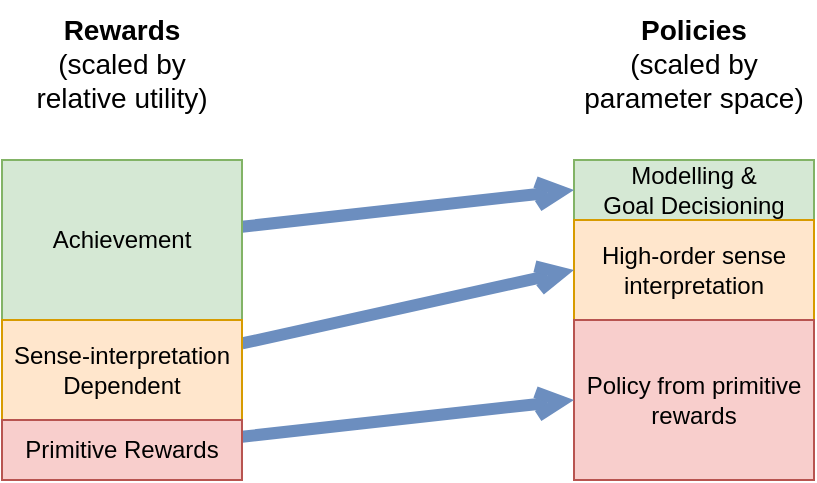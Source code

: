 <mxfile version="14.5.1" type="device" pages="3"><diagram id="6V3PgnDh0GGu6-6Fzi39" name="reward-categories"><mxGraphModel dx="1086" dy="806" grid="1" gridSize="10" guides="1" tooltips="1" connect="1" arrows="1" fold="1" page="1" pageScale="1" pageWidth="827" pageHeight="1169" math="0" shadow="0"><root><mxCell id="0"/><mxCell id="1" parent="0"/><mxCell id="RrYMTyWBWwA6dkkztm_u-1" value="" style="rounded=0;whiteSpace=wrap;html=1;fontSize=12;" vertex="1" parent="1"><mxGeometry x="640" y="280" width="120" height="160" as="geometry"/></mxCell><mxCell id="RrYMTyWBWwA6dkkztm_u-2" value="" style="rounded=0;whiteSpace=wrap;html=1;fontSize=12;" vertex="1" parent="1"><mxGeometry x="354" y="280" width="120" height="160" as="geometry"/></mxCell><mxCell id="RrYMTyWBWwA6dkkztm_u-3" value="Modelling &amp;amp;&lt;br&gt;Goal Decisioning" style="rounded=0;whiteSpace=wrap;html=1;fontSize=12;fillColor=#d5e8d4;strokeColor=#82b366;" vertex="1" parent="1"><mxGeometry x="640" y="280" width="120" height="30" as="geometry"/></mxCell><mxCell id="RrYMTyWBWwA6dkkztm_u-4" value="High-order sense interpretation" style="rounded=0;whiteSpace=wrap;html=1;fontSize=12;fillColor=#ffe6cc;strokeColor=#d79b00;" vertex="1" parent="1"><mxGeometry x="640" y="310" width="120" height="50" as="geometry"/></mxCell><mxCell id="RrYMTyWBWwA6dkkztm_u-5" value="Policy from primitive rewards" style="rounded=0;whiteSpace=wrap;html=1;fontSize=12;fillColor=#f8cecc;strokeColor=#b85450;" vertex="1" parent="1"><mxGeometry x="640" y="360" width="120" height="80" as="geometry"/></mxCell><mxCell id="RrYMTyWBWwA6dkkztm_u-6" style="edgeStyle=none;rounded=0;orthogonalLoop=1;jettySize=auto;html=1;entryX=0;entryY=0.5;entryDx=0;entryDy=0;fontSize=14;fillColor=#dae8fc;strokeColor=#6c8ebf;strokeWidth=6;endArrow=open;endFill=0;" edge="1" parent="1" source="RrYMTyWBWwA6dkkztm_u-7" target="RrYMTyWBWwA6dkkztm_u-3"><mxGeometry relative="1" as="geometry"/></mxCell><mxCell id="RrYMTyWBWwA6dkkztm_u-7" value="Achievement" style="rounded=0;whiteSpace=wrap;html=1;fontSize=12;fillColor=#d5e8d4;strokeColor=#82b366;" vertex="1" parent="1"><mxGeometry x="354" y="280" width="120" height="80" as="geometry"/></mxCell><mxCell id="RrYMTyWBWwA6dkkztm_u-8" style="edgeStyle=none;rounded=0;orthogonalLoop=1;jettySize=auto;html=1;entryX=0;entryY=0.5;entryDx=0;entryDy=0;fontSize=14;fillColor=#dae8fc;strokeColor=#6c8ebf;strokeWidth=6;endArrow=open;endFill=0;" edge="1" parent="1" source="RrYMTyWBWwA6dkkztm_u-9" target="RrYMTyWBWwA6dkkztm_u-4"><mxGeometry relative="1" as="geometry"/></mxCell><mxCell id="RrYMTyWBWwA6dkkztm_u-9" value="Sense-interpretation Dependent" style="rounded=0;whiteSpace=wrap;html=1;fontSize=12;fillColor=#ffe6cc;strokeColor=#d79b00;" vertex="1" parent="1"><mxGeometry x="354" y="360" width="120" height="50" as="geometry"/></mxCell><mxCell id="RrYMTyWBWwA6dkkztm_u-10" style="edgeStyle=none;rounded=0;orthogonalLoop=1;jettySize=auto;html=1;entryX=0;entryY=0.5;entryDx=0;entryDy=0;fontSize=14;fillColor=#dae8fc;strokeColor=#6c8ebf;strokeWidth=6;endArrow=open;endFill=0;" edge="1" parent="1" source="RrYMTyWBWwA6dkkztm_u-11" target="RrYMTyWBWwA6dkkztm_u-5"><mxGeometry relative="1" as="geometry"/></mxCell><mxCell id="RrYMTyWBWwA6dkkztm_u-11" value="Primitive Rewards" style="rounded=0;whiteSpace=wrap;html=1;fontSize=12;fillColor=#f8cecc;strokeColor=#b85450;" vertex="1" parent="1"><mxGeometry x="354" y="410" width="120" height="30" as="geometry"/></mxCell><mxCell id="RrYMTyWBWwA6dkkztm_u-12" value="&lt;b style=&quot;font-size: 14px&quot;&gt;Policies&lt;/b&gt;&lt;br style=&quot;font-size: 14px&quot;&gt;(scaled by parameter space)" style="text;html=1;strokeColor=none;fillColor=none;align=center;verticalAlign=top;whiteSpace=wrap;rounded=0;fontSize=14;" vertex="1" parent="1"><mxGeometry x="640" y="200" width="120" height="70" as="geometry"/></mxCell><mxCell id="RrYMTyWBWwA6dkkztm_u-13" value="&lt;b&gt;Rewards&lt;/b&gt;&lt;br&gt;(scaled by&lt;br&gt;relative utility)" style="text;html=1;strokeColor=none;fillColor=none;align=center;verticalAlign=top;whiteSpace=wrap;rounded=0;fontSize=14;" vertex="1" parent="1"><mxGeometry x="354" y="200" width="120" height="70" as="geometry"/></mxCell></root></mxGraphModel></diagram><diagram id="MD3Px3SNet8G4ae3eTeB" name="intrinsic-vs-extrinsic-rewards"><mxGraphModel dx="1576" dy="556" grid="1" gridSize="10" guides="1" tooltips="1" connect="1" arrows="1" fold="1" page="1" pageScale="1" pageWidth="827" pageHeight="1169" math="0" shadow="0"><root><mxCell id="Vr6y1tprE9Cp6USamXia-0"/><mxCell id="Vr6y1tprE9Cp6USamXia-1" parent="Vr6y1tprE9Cp6USamXia-0"/><mxCell id="H58VpC721KUxG6GwtUfI-0" value="" style="rounded=1;whiteSpace=wrap;html=1;fillColor=none;dashed=1;strokeWidth=2;fontSize=17;" vertex="1" parent="Vr6y1tprE9Cp6USamXia-1"><mxGeometry x="-60" y="150" width="490" height="210" as="geometry"/></mxCell><mxCell id="H58VpC721KUxG6GwtUfI-27" value="Intrinsic reward" style="rounded=0;whiteSpace=wrap;html=1;strokeColor=#d6b656;fillColor=none;dashed=1;strokeWidth=3;fontStyle=1;verticalAlign=top;align=left;spacing=2;spacingLeft=3;fontColor=#AD9346;dashPattern=1 1;perimeterSpacing=0;" vertex="1" parent="Vr6y1tprE9Cp6USamXia-1"><mxGeometry x="40" y="100" width="220" height="280" as="geometry"/></mxCell><mxCell id="H58VpC721KUxG6GwtUfI-5" style="rounded=1;jumpStyle=arc;orthogonalLoop=1;jettySize=auto;html=1;endArrow=classic;endFill=1;strokeWidth=1;fontSize=12;edgeStyle=orthogonalEdgeStyle;exitX=0.25;exitY=1;exitDx=0;exitDy=0;" edge="1" parent="Vr6y1tprE9Cp6USamXia-1" source="H58VpC721KUxG6GwtUfI-6"><mxGeometry relative="1" as="geometry"><mxPoint x="15.25" y="259.75" as="sourcePoint"/><mxPoint x="-27" y="390" as="targetPoint"/></mxGeometry></mxCell><mxCell id="H58VpC721KUxG6GwtUfI-6" value="policy" style="rounded=1;whiteSpace=wrap;html=1;fillColor=#d5e8d4;strokeColor=#82b366;" vertex="1" parent="Vr6y1tprE9Cp6USamXia-1"><mxGeometry x="-40" y="170" width="50" height="50" as="geometry"/></mxCell><mxCell id="H58VpC721KUxG6GwtUfI-9" style="rounded=1;jumpStyle=arc;orthogonalLoop=1;jettySize=auto;html=1;endArrow=classic;endFill=1;strokeWidth=1;fontSize=12;edgeStyle=orthogonalEdgeStyle;entryX=0.75;entryY=1;entryDx=0;entryDy=0;" edge="1" parent="Vr6y1tprE9Cp6USamXia-1" target="H58VpC721KUxG6GwtUfI-6"><mxGeometry relative="1" as="geometry"><mxPoint x="-2" y="390" as="sourcePoint"/><mxPoint x="15.25" y="259.75" as="targetPoint"/></mxGeometry></mxCell><mxCell id="H58VpC721KUxG6GwtUfI-11" value="train" style="edgeStyle=orthogonalEdgeStyle;rounded=0;orthogonalLoop=1;jettySize=auto;html=1;fillColor=#f8cecc;strokeColor=#b85450;strokeWidth=2;dashed=1;" edge="1" parent="Vr6y1tprE9Cp6USamXia-1" source="H58VpC721KUxG6GwtUfI-10" target="H58VpC721KUxG6GwtUfI-6"><mxGeometry relative="1" as="geometry"><mxPoint x="90" y="190" as="sourcePoint"/></mxGeometry></mxCell><mxCell id="H58VpC721KUxG6GwtUfI-10" value="intrinsic&lt;br&gt;reward" style="rounded=1;whiteSpace=wrap;html=1;fillColor=#f8cecc;strokeColor=#b85450;" vertex="1" parent="Vr6y1tprE9Cp6USamXia-1"><mxGeometry x="170" y="170" width="70" height="50" as="geometry"/></mxCell><mxCell id="H58VpC721KUxG6GwtUfI-12" value="Intrinsic interpretation of extrinsic reward" style="rounded=0;whiteSpace=wrap;html=1;strokeColor=#d6b656;fillColor=none;dashed=1;strokeWidth=3;fontStyle=1;verticalAlign=top;align=left;spacing=2;spacingLeft=3;fontColor=#AD9346;dashPattern=1 1;perimeterSpacing=0;" vertex="1" parent="Vr6y1tprE9Cp6USamXia-1"><mxGeometry x="270" y="100" width="140" height="280" as="geometry"/></mxCell><mxCell id="H58VpC721KUxG6GwtUfI-16" style="rounded=0;orthogonalLoop=1;jettySize=auto;html=1;exitX=0;exitY=0.5;exitDx=0;exitDy=0;" edge="1" parent="Vr6y1tprE9Cp6USamXia-1" source="H58VpC721KUxG6GwtUfI-13" target="H58VpC721KUxG6GwtUfI-10"><mxGeometry relative="1" as="geometry"/></mxCell><mxCell id="H58VpC721KUxG6GwtUfI-13" value="primitive" style="rounded=1;whiteSpace=wrap;html=1;fillColor=#f8cecc;strokeColor=#b85450;" vertex="1" parent="Vr6y1tprE9Cp6USamXia-1"><mxGeometry x="290" y="170" width="90" height="40" as="geometry"/></mxCell><mxCell id="H58VpC721KUxG6GwtUfI-17" style="edgeStyle=none;rounded=0;orthogonalLoop=1;jettySize=auto;html=1;" edge="1" parent="Vr6y1tprE9Cp6USamXia-1" source="H58VpC721KUxG6GwtUfI-14" target="H58VpC721KUxG6GwtUfI-10"><mxGeometry relative="1" as="geometry"/></mxCell><mxCell id="H58VpC721KUxG6GwtUfI-14" value="pre-trained&lt;br&gt;domain&lt;br&gt;specific" style="rounded=1;whiteSpace=wrap;html=1;fillColor=#f8cecc;strokeColor=#b85450;" vertex="1" parent="Vr6y1tprE9Cp6USamXia-1"><mxGeometry x="290" y="220" width="90" height="50" as="geometry"/></mxCell><mxCell id="H58VpC721KUxG6GwtUfI-18" style="edgeStyle=none;rounded=0;orthogonalLoop=1;jettySize=auto;html=1;exitX=0;exitY=0.5;exitDx=0;exitDy=0;" edge="1" parent="Vr6y1tprE9Cp6USamXia-1" source="H58VpC721KUxG6GwtUfI-15" target="H58VpC721KUxG6GwtUfI-10"><mxGeometry relative="1" as="geometry"/></mxCell><mxCell id="H58VpC721KUxG6GwtUfI-15" value="learned&lt;br&gt;domain&lt;br&gt;specific&lt;br&gt;(aka &quot;teacher rewards&quot;)" style="rounded=1;whiteSpace=wrap;html=1;fillColor=#f8cecc;strokeColor=#b85450;" vertex="1" parent="Vr6y1tprE9Cp6USamXia-1"><mxGeometry x="290" y="280" width="90" height="70" as="geometry"/></mxCell><mxCell id="H58VpC721KUxG6GwtUfI-20" style="edgeStyle=none;rounded=0;orthogonalLoop=1;jettySize=auto;html=1;entryX=1;entryY=0.5;entryDx=0;entryDy=0;" edge="1" parent="Vr6y1tprE9Cp6USamXia-1" source="H58VpC721KUxG6GwtUfI-19" target="H58VpC721KUxG6GwtUfI-13"><mxGeometry relative="1" as="geometry"/></mxCell><mxCell id="H58VpC721KUxG6GwtUfI-21" style="edgeStyle=none;rounded=0;orthogonalLoop=1;jettySize=auto;html=1;" edge="1" parent="Vr6y1tprE9Cp6USamXia-1" source="H58VpC721KUxG6GwtUfI-19" target="H58VpC721KUxG6GwtUfI-14"><mxGeometry relative="1" as="geometry"/></mxCell><mxCell id="H58VpC721KUxG6GwtUfI-22" style="edgeStyle=none;rounded=0;orthogonalLoop=1;jettySize=auto;html=1;entryX=1;entryY=0.5;entryDx=0;entryDy=0;" edge="1" parent="Vr6y1tprE9Cp6USamXia-1" source="H58VpC721KUxG6GwtUfI-19" target="H58VpC721KUxG6GwtUfI-15"><mxGeometry relative="1" as="geometry"/></mxCell><mxCell id="H58VpC721KUxG6GwtUfI-19" value="extrinsic&lt;br&gt;reward" style="rounded=1;whiteSpace=wrap;html=1;fillColor=#f8cecc;strokeColor=#b85450;" vertex="1" parent="Vr6y1tprE9Cp6USamXia-1"><mxGeometry x="470" y="230" width="70" height="40" as="geometry"/></mxCell><mxCell id="H58VpC721KUxG6GwtUfI-24" style="edgeStyle=none;rounded=0;orthogonalLoop=1;jettySize=auto;html=1;strokeWidth=1;" edge="1" parent="Vr6y1tprE9Cp6USamXia-1" source="H58VpC721KUxG6GwtUfI-23" target="H58VpC721KUxG6GwtUfI-10"><mxGeometry relative="1" as="geometry"/></mxCell><mxCell id="H58VpC721KUxG6GwtUfI-23" value="self determined" style="rounded=1;whiteSpace=wrap;html=1;fillColor=#f8cecc;strokeColor=#b85450;" vertex="1" parent="Vr6y1tprE9Cp6USamXia-1"><mxGeometry x="160" y="310" width="90" height="40" as="geometry"/></mxCell><mxCell id="H58VpC721KUxG6GwtUfI-26" style="edgeStyle=none;rounded=0;orthogonalLoop=1;jettySize=auto;html=1;strokeWidth=1;" edge="1" parent="Vr6y1tprE9Cp6USamXia-1" source="H58VpC721KUxG6GwtUfI-25" target="H58VpC721KUxG6GwtUfI-10"><mxGeometry relative="1" as="geometry"><mxPoint x="92.0" y="245" as="sourcePoint"/><mxPoint x="110" y="215" as="targetPoint"/></mxGeometry></mxCell><mxCell id="H58VpC721KUxG6GwtUfI-25" value="primitive" style="rounded=1;whiteSpace=wrap;html=1;fillColor=#f8cecc;strokeColor=#b85450;" vertex="1" parent="Vr6y1tprE9Cp6USamXia-1"><mxGeometry x="50" y="210" width="80" height="40" as="geometry"/></mxCell><mxCell id="H58VpC721KUxG6GwtUfI-28" value="eg: physical punishment" style="rounded=0;whiteSpace=wrap;html=1;align=left;fillColor=#fff2cc;strokeColor=#d6b656;fontColor=#666600;dashed=1;" vertex="1" parent="Vr6y1tprE9Cp6USamXia-1"><mxGeometry x="450" y="130" width="150" height="30" as="geometry"/></mxCell><mxCell id="H58VpC721KUxG6GwtUfI-29" style="rounded=0;jumpStyle=arc;orthogonalLoop=1;jettySize=auto;html=1;strokeWidth=1;fontColor=#666600;dashed=1;strokeColor=#d6b656;fillColor=#fff2cc;endArrow=none;endFill=0;" edge="1" parent="Vr6y1tprE9Cp6USamXia-1" source="H58VpC721KUxG6GwtUfI-28" target="H58VpC721KUxG6GwtUfI-13"><mxGeometry relative="1" as="geometry"><mxPoint x="715" y="182.893" as="targetPoint"/><mxPoint x="631.771" y="109.51" as="sourcePoint"/></mxGeometry></mxCell><mxCell id="H58VpC721KUxG6GwtUfI-30" value="eg: telling off" style="rounded=0;whiteSpace=wrap;html=1;align=left;fillColor=#fff2cc;strokeColor=#d6b656;fontColor=#666600;dashed=1;" vertex="1" parent="Vr6y1tprE9Cp6USamXia-1"><mxGeometry x="450" y="360" width="150" height="30" as="geometry"/></mxCell><mxCell id="H58VpC721KUxG6GwtUfI-31" style="rounded=0;jumpStyle=arc;orthogonalLoop=1;jettySize=auto;html=1;strokeWidth=1;fontColor=#666600;dashed=1;strokeColor=#d6b656;fillColor=#fff2cc;endArrow=none;endFill=0;" edge="1" parent="Vr6y1tprE9Cp6USamXia-1" source="H58VpC721KUxG6GwtUfI-30" target="H58VpC721KUxG6GwtUfI-15"><mxGeometry relative="1" as="geometry"><mxPoint x="715" y="182.893" as="targetPoint"/><mxPoint x="631.771" y="109.51" as="sourcePoint"/></mxGeometry></mxCell><mxCell id="H58VpC721KUxG6GwtUfI-32" value="eg: smiles and voice tone" style="rounded=0;whiteSpace=wrap;html=1;align=left;fillColor=#fff2cc;strokeColor=#d6b656;fontColor=#666600;dashed=1;" vertex="1" parent="Vr6y1tprE9Cp6USamXia-1"><mxGeometry x="450" y="290" width="150" height="30" as="geometry"/></mxCell><mxCell id="H58VpC721KUxG6GwtUfI-33" style="rounded=0;jumpStyle=arc;orthogonalLoop=1;jettySize=auto;html=1;strokeWidth=1;fontColor=#666600;dashed=1;strokeColor=#d6b656;fillColor=#fff2cc;endArrow=none;endFill=0;" edge="1" parent="Vr6y1tprE9Cp6USamXia-1" source="H58VpC721KUxG6GwtUfI-32" target="H58VpC721KUxG6GwtUfI-14"><mxGeometry relative="1" as="geometry"><mxPoint x="715" y="182.893" as="targetPoint"/><mxPoint x="631.771" y="109.51" as="sourcePoint"/></mxGeometry></mxCell><mxCell id="H58VpC721KUxG6GwtUfI-34" value="rewards interpreted from self or environment, without an external actor providing them" style="rounded=0;whiteSpace=wrap;html=1;align=left;fillColor=#fff2cc;strokeColor=#d6b656;fontColor=#666600;dashed=1;" vertex="1" parent="Vr6y1tprE9Cp6USamXia-1"><mxGeometry x="67.5" y="30" width="165" height="50" as="geometry"/></mxCell><mxCell id="H58VpC721KUxG6GwtUfI-35" style="rounded=0;jumpStyle=arc;orthogonalLoop=1;jettySize=auto;html=1;strokeWidth=1;fontColor=#666600;dashed=1;strokeColor=#d6b656;fillColor=#fff2cc;endArrow=none;endFill=0;" edge="1" source="H58VpC721KUxG6GwtUfI-34" parent="Vr6y1tprE9Cp6USamXia-1" target="H58VpC721KUxG6GwtUfI-27"><mxGeometry relative="1" as="geometry"><mxPoint x="10" y="79.342" as="targetPoint"/><mxPoint x="261.771" y="9.51" as="sourcePoint"/></mxGeometry></mxCell><mxCell id="H58VpC721KUxG6GwtUfI-37" style="edgeStyle=none;rounded=0;orthogonalLoop=1;jettySize=auto;html=1;strokeWidth=1;exitX=1;exitY=0;exitDx=0;exitDy=0;" edge="1" parent="Vr6y1tprE9Cp6USamXia-1" source="H58VpC721KUxG6GwtUfI-36" target="H58VpC721KUxG6GwtUfI-10"><mxGeometry relative="1" as="geometry"/></mxCell><mxCell id="H58VpC721KUxG6GwtUfI-36" value="internalised" style="rounded=1;whiteSpace=wrap;html=1;fillColor=#f8cecc;strokeColor=#b85450;" vertex="1" parent="Vr6y1tprE9Cp6USamXia-1"><mxGeometry x="50" y="260" width="80" height="40" as="geometry"/></mxCell><mxCell id="H58VpC721KUxG6GwtUfI-39" style="edgeStyle=none;rounded=0;orthogonalLoop=1;jettySize=auto;html=1;strokeWidth=1;exitX=1;exitY=0;exitDx=0;exitDy=0;" edge="1" parent="Vr6y1tprE9Cp6USamXia-1" source="H58VpC721KUxG6GwtUfI-38" target="H58VpC721KUxG6GwtUfI-10"><mxGeometry relative="1" as="geometry"/></mxCell><mxCell id="H58VpC721KUxG6GwtUfI-38" value="goal&lt;br&gt;archievement" style="rounded=1;whiteSpace=wrap;html=1;fillColor=#f8cecc;strokeColor=#b85450;" vertex="1" parent="Vr6y1tprE9Cp6USamXia-1"><mxGeometry x="50" y="310" width="90" height="40" as="geometry"/></mxCell></root></mxGraphModel></diagram><diagram id="a8onmnbemnizQJqDC8S8" name="executive-observability"><mxGraphModel dx="1086" dy="-363" grid="1" gridSize="10" guides="1" tooltips="1" connect="1" arrows="1" fold="1" page="1" pageScale="1" pageWidth="827" pageHeight="1169" math="0" shadow="0"><root><mxCell id="mx0IBOPeglHzemYm1ZEr-0"/><mxCell id="mx0IBOPeglHzemYm1ZEr-1" parent="mx0IBOPeglHzemYm1ZEr-0"/><mxCell id="mx0IBOPeglHzemYm1ZEr-2" value="Oblivious" style="rounded=0;whiteSpace=wrap;html=1;strokeColor=#d6b656;fillColor=none;dashed=1;strokeWidth=3;fontStyle=1;verticalAlign=top;align=left;spacing=2;spacingLeft=3;fontColor=#AD9346;dashPattern=1 1;perimeterSpacing=0;" vertex="1" parent="mx0IBOPeglHzemYm1ZEr-1"><mxGeometry x="20" y="1440" width="460" height="230" as="geometry"/></mxCell><mxCell id="mx0IBOPeglHzemYm1ZEr-3" value="" style="rounded=1;whiteSpace=wrap;html=1;fillColor=none;dashed=1;strokeWidth=2;fontSize=17;" vertex="1" parent="mx0IBOPeglHzemYm1ZEr-1"><mxGeometry x="188.76" y="1482.5" width="160" height="120" as="geometry"/></mxCell><mxCell id="mx0IBOPeglHzemYm1ZEr-4" style="edgeStyle=none;rounded=0;orthogonalLoop=1;jettySize=auto;html=1;fontSize=17;exitX=0;exitY=0.5;exitDx=0;exitDy=0;" edge="1" parent="mx0IBOPeglHzemYm1ZEr-1" source="mx0IBOPeglHzemYm1ZEr-12"><mxGeometry relative="1" as="geometry"><mxPoint x="241.76" y="1632.5" as="targetPoint"/><mxPoint x="108.76" y="1652.5" as="sourcePoint"/></mxGeometry></mxCell><mxCell id="mx0IBOPeglHzemYm1ZEr-5" style="edgeStyle=orthogonalEdgeStyle;rounded=1;orthogonalLoop=1;jettySize=auto;html=1;fontColor=#000000;exitX=0.25;exitY=1;exitDx=0;exitDy=0;" edge="1" parent="mx0IBOPeglHzemYm1ZEr-1" source="mx0IBOPeglHzemYm1ZEr-11" target="mx0IBOPeglHzemYm1ZEr-12"><mxGeometry relative="1" as="geometry"><Array as="points"><mxPoint x="241.76" y="1538.5"/></Array><mxPoint x="241.76" y="1592.5" as="targetPoint"/></mxGeometry></mxCell><mxCell id="mx0IBOPeglHzemYm1ZEr-6" style="edgeStyle=none;rounded=0;orthogonalLoop=1;jettySize=auto;html=1;fontSize=17;" edge="1" parent="mx0IBOPeglHzemYm1ZEr-1" target="mx0IBOPeglHzemYm1ZEr-8"><mxGeometry relative="1" as="geometry"><mxPoint x="297.76" y="1632.5" as="sourcePoint"/><mxPoint x="409.38" y="1624.37" as="targetPoint"/></mxGeometry></mxCell><mxCell id="mx0IBOPeglHzemYm1ZEr-7" style="edgeStyle=orthogonalEdgeStyle;rounded=1;orthogonalLoop=1;jettySize=auto;html=1;entryX=0.75;entryY=1;entryDx=0;entryDy=0;fontColor=#000000;exitX=0;exitY=0.5;exitDx=0;exitDy=0;" edge="1" parent="mx0IBOPeglHzemYm1ZEr-1" source="mx0IBOPeglHzemYm1ZEr-8" target="mx0IBOPeglHzemYm1ZEr-11"><mxGeometry relative="1" as="geometry"/></mxCell><mxCell id="mx0IBOPeglHzemYm1ZEr-8" value="" style="shape=dataStorage;whiteSpace=wrap;html=1;fixedSize=1;rounded=1;strokeWidth=1;fillColor=#dae8fc;strokeColor=#6c8ebf;rotation=90;size=9.018;horizontal=1;fontSize=17;" vertex="1" parent="mx0IBOPeglHzemYm1ZEr-1"><mxGeometry x="285.76" y="1587.88" width="24.38" height="26.25" as="geometry"/></mxCell><mxCell id="mx0IBOPeglHzemYm1ZEr-9" value="senses" style="text;html=1;strokeColor=none;fillColor=none;align=center;verticalAlign=middle;whiteSpace=wrap;rounded=0;dashed=1;dashPattern=1 1;fontStyle=0" vertex="1" parent="mx0IBOPeglHzemYm1ZEr-1"><mxGeometry x="275.26" y="1632.5" width="50" height="15" as="geometry"/></mxCell><mxCell id="mx0IBOPeglHzemYm1ZEr-10" value="action" style="text;html=1;strokeColor=none;fillColor=none;align=center;verticalAlign=middle;whiteSpace=wrap;rounded=0;dashed=1;dashPattern=1 1;fontStyle=0" vertex="1" parent="mx0IBOPeglHzemYm1ZEr-1"><mxGeometry x="215.26" y="1632.5" width="53" height="15" as="geometry"/></mxCell><mxCell id="mx0IBOPeglHzemYm1ZEr-11" value="policy" style="rounded=1;whiteSpace=wrap;html=1;fillColor=#d5e8d4;strokeColor=#82b366;verticalAlign=middle;" vertex="1" parent="mx0IBOPeglHzemYm1ZEr-1"><mxGeometry x="215.26" y="1502.5" width="110" height="60" as="geometry"/></mxCell><mxCell id="mx0IBOPeglHzemYm1ZEr-12" value="" style="shape=dataStorage;whiteSpace=wrap;html=1;fixedSize=1;rounded=1;strokeWidth=1;fillColor=#dae8fc;strokeColor=#6c8ebf;rotation=-90;size=9.008;horizontal=1;fontSize=17;" vertex="1" parent="mx0IBOPeglHzemYm1ZEr-1"><mxGeometry x="229.57" y="1587.88" width="24.38" height="26.25" as="geometry"/></mxCell><mxCell id="mx0IBOPeglHzemYm1ZEr-13" value="Human-like" style="rounded=0;whiteSpace=wrap;html=1;strokeColor=#d6b656;fillColor=none;dashed=1;strokeWidth=3;fontStyle=1;verticalAlign=top;align=left;spacing=2;spacingLeft=3;fontColor=#AD9346;dashPattern=1 1;perimeterSpacing=0;" vertex="1" parent="mx0IBOPeglHzemYm1ZEr-1"><mxGeometry x="20" y="1690" width="460" height="330" as="geometry"/></mxCell><mxCell id="mx0IBOPeglHzemYm1ZEr-14" value="" style="rounded=1;whiteSpace=wrap;html=1;fillColor=none;dashed=1;strokeWidth=2;fontSize=17;" vertex="1" parent="mx0IBOPeglHzemYm1ZEr-1"><mxGeometry x="120" y="1754" width="330" height="200" as="geometry"/></mxCell><mxCell id="mx0IBOPeglHzemYm1ZEr-15" style="edgeStyle=none;rounded=0;orthogonalLoop=1;jettySize=auto;html=1;fontSize=17;exitX=0;exitY=0.5;exitDx=0;exitDy=0;" edge="1" parent="mx0IBOPeglHzemYm1ZEr-1" source="mx0IBOPeglHzemYm1ZEr-26"><mxGeometry relative="1" as="geometry"><mxPoint x="202.19" y="1984" as="targetPoint"/><mxPoint x="69.19" y="2004" as="sourcePoint"/></mxGeometry></mxCell><mxCell id="mx0IBOPeglHzemYm1ZEr-16" style="rounded=1;orthogonalLoop=1;jettySize=auto;html=1;fontColor=#000000;exitX=0.25;exitY=1;exitDx=0;exitDy=0;" edge="1" parent="mx0IBOPeglHzemYm1ZEr-1" source="mx0IBOPeglHzemYm1ZEr-25" target="mx0IBOPeglHzemYm1ZEr-26"><mxGeometry relative="1" as="geometry"><mxPoint x="202.5" y="1937.56" as="targetPoint"/></mxGeometry></mxCell><mxCell id="mx0IBOPeglHzemYm1ZEr-17" style="edgeStyle=none;rounded=0;orthogonalLoop=1;jettySize=auto;html=1;fontSize=17;" edge="1" parent="mx0IBOPeglHzemYm1ZEr-1" target="mx0IBOPeglHzemYm1ZEr-20"><mxGeometry relative="1" as="geometry"><mxPoint x="258.19" y="1984" as="sourcePoint"/><mxPoint x="369.81" y="1975.87" as="targetPoint"/></mxGeometry></mxCell><mxCell id="mx0IBOPeglHzemYm1ZEr-18" style="rounded=1;orthogonalLoop=1;jettySize=auto;html=1;entryX=0.75;entryY=1;entryDx=0;entryDy=0;fontColor=#000000;" edge="1" parent="mx0IBOPeglHzemYm1ZEr-1" source="mx0IBOPeglHzemYm1ZEr-20" target="mx0IBOPeglHzemYm1ZEr-25"><mxGeometry relative="1" as="geometry"><mxPoint x="258.38" y="1936.745" as="sourcePoint"/></mxGeometry></mxCell><mxCell id="mx0IBOPeglHzemYm1ZEr-19" style="edgeStyle=orthogonalEdgeStyle;rounded=1;orthogonalLoop=1;jettySize=auto;html=1;entryX=1;entryY=0.5;entryDx=0;entryDy=0;strokeWidth=1;fontSize=12;" edge="1" parent="mx0IBOPeglHzemYm1ZEr-1" source="mx0IBOPeglHzemYm1ZEr-20" target="mx0IBOPeglHzemYm1ZEr-54"><mxGeometry relative="1" as="geometry"><mxPoint x="258.38" y="1936.745" as="sourcePoint"/><Array as="points"><mxPoint x="258" y="1924"/><mxPoint x="430" y="1924"/><mxPoint x="430" y="1790"/></Array></mxGeometry></mxCell><mxCell id="mx0IBOPeglHzemYm1ZEr-20" value="" style="shape=dataStorage;whiteSpace=wrap;html=1;fixedSize=1;rounded=1;strokeWidth=1;fillColor=#dae8fc;strokeColor=#6c8ebf;rotation=90;size=9.018;horizontal=1;fontSize=17;" vertex="1" parent="mx0IBOPeglHzemYm1ZEr-1"><mxGeometry x="246.19" y="1939.38" width="24.38" height="26.25" as="geometry"/></mxCell><mxCell id="mx0IBOPeglHzemYm1ZEr-21" value="senses" style="text;html=1;strokeColor=none;fillColor=none;align=center;verticalAlign=middle;whiteSpace=wrap;rounded=0;dashed=1;dashPattern=1 1;fontStyle=0" vertex="1" parent="mx0IBOPeglHzemYm1ZEr-1"><mxGeometry x="235.69" y="1984" width="50" height="15" as="geometry"/></mxCell><mxCell id="mx0IBOPeglHzemYm1ZEr-22" value="action" style="text;html=1;strokeColor=none;fillColor=none;align=center;verticalAlign=middle;whiteSpace=wrap;rounded=0;dashed=1;dashPattern=1 1;fontStyle=0" vertex="1" parent="mx0IBOPeglHzemYm1ZEr-1"><mxGeometry x="175.69" y="1984" width="53" height="15" as="geometry"/></mxCell><mxCell id="mx0IBOPeglHzemYm1ZEr-23" style="rounded=0;orthogonalLoop=1;jettySize=auto;html=1;entryX=0;entryY=0.5;entryDx=0;entryDy=0;fontSize=12;" edge="1" parent="mx0IBOPeglHzemYm1ZEr-1" source="mx0IBOPeglHzemYm1ZEr-25" target="mx0IBOPeglHzemYm1ZEr-30"><mxGeometry relative="1" as="geometry"/></mxCell><mxCell id="mx0IBOPeglHzemYm1ZEr-24" style="edgeStyle=none;rounded=0;orthogonalLoop=1;jettySize=auto;html=1;entryX=0;entryY=0.5;entryDx=0;entryDy=0;fontSize=12;" edge="1" parent="mx0IBOPeglHzemYm1ZEr-1" source="mx0IBOPeglHzemYm1ZEr-25" target="mx0IBOPeglHzemYm1ZEr-28"><mxGeometry relative="1" as="geometry"/></mxCell><mxCell id="mx0IBOPeglHzemYm1ZEr-25" value="policy" style="rounded=1;whiteSpace=wrap;html=1;fillColor=#d5e8d4;strokeColor=#82b366;verticalAlign=middle;" vertex="1" parent="mx0IBOPeglHzemYm1ZEr-1"><mxGeometry x="175.69" y="1850.43" width="110" height="60" as="geometry"/></mxCell><mxCell id="mx0IBOPeglHzemYm1ZEr-26" value="" style="shape=dataStorage;whiteSpace=wrap;html=1;fixedSize=1;rounded=1;strokeWidth=1;fillColor=#dae8fc;strokeColor=#6c8ebf;rotation=-90;size=9.008;horizontal=1;fontSize=17;" vertex="1" parent="mx0IBOPeglHzemYm1ZEr-1"><mxGeometry x="190" y="1941.01" width="24.38" height="24.62" as="geometry"/></mxCell><mxCell id="mx0IBOPeglHzemYm1ZEr-27" style="edgeStyle=none;rounded=0;orthogonalLoop=1;jettySize=auto;html=1;entryX=1;entryY=0.25;entryDx=0;entryDy=0;fontSize=12;" edge="1" parent="mx0IBOPeglHzemYm1ZEr-1" source="mx0IBOPeglHzemYm1ZEr-28" target="mx0IBOPeglHzemYm1ZEr-25"><mxGeometry relative="1" as="geometry"/></mxCell><mxCell id="mx0IBOPeglHzemYm1ZEr-28" value="goal" style="ellipse;whiteSpace=wrap;html=1;aspect=fixed;rounded=1;strokeWidth=1;fillColor=#dae8fc;strokeColor=#6c8ebf;fontSize=12;" vertex="1" parent="mx0IBOPeglHzemYm1ZEr-1"><mxGeometry x="319.19" y="1820.43" width="40" height="40" as="geometry"/></mxCell><mxCell id="mx0IBOPeglHzemYm1ZEr-29" style="rounded=0;orthogonalLoop=1;jettySize=auto;html=1;entryX=1;entryY=0.75;entryDx=0;entryDy=0;fontSize=12;exitX=0;exitY=0.75;exitDx=0;exitDy=0;" edge="1" parent="mx0IBOPeglHzemYm1ZEr-1" source="mx0IBOPeglHzemYm1ZEr-30" target="mx0IBOPeglHzemYm1ZEr-25"><mxGeometry relative="1" as="geometry"/></mxCell><mxCell id="mx0IBOPeglHzemYm1ZEr-30" value="modelling&lt;br&gt;engine" style="rounded=1;whiteSpace=wrap;html=1;fillColor=#d5e8d4;strokeColor=#82b366;verticalAlign=middle;" vertex="1" parent="mx0IBOPeglHzemYm1ZEr-1"><mxGeometry x="340" y="1870.43" width="70" height="40" as="geometry"/></mxCell><mxCell id="mx0IBOPeglHzemYm1ZEr-31" style="rounded=1;orthogonalLoop=1;jettySize=auto;html=1;fontColor=#000000;exitX=0.25;exitY=1;exitDx=0;exitDy=0;edgeStyle=orthogonalEdgeStyle;entryX=0;entryY=0.75;entryDx=0;entryDy=0;" edge="1" parent="mx0IBOPeglHzemYm1ZEr-1" source="mx0IBOPeglHzemYm1ZEr-25" target="mx0IBOPeglHzemYm1ZEr-25"><mxGeometry relative="1" as="geometry"><Array as="points"><mxPoint x="203" y="1924"/><mxPoint x="150" y="1924"/><mxPoint x="150" y="1895"/></Array><mxPoint x="202.19" y="1940.43" as="targetPoint"/></mxGeometry></mxCell><mxCell id="mx0IBOPeglHzemYm1ZEr-32" value="feedback" style="edgeLabel;html=1;align=center;verticalAlign=middle;resizable=0;points=[];fontSize=12;" vertex="1" connectable="0" parent="mx0IBOPeglHzemYm1ZEr-31"><mxGeometry x="0.564" relative="1" as="geometry"><mxPoint x="-0.81" y="14.39" as="offset"/></mxGeometry></mxCell><mxCell id="mx0IBOPeglHzemYm1ZEr-33" style="rounded=0;orthogonalLoop=1;jettySize=auto;html=1;endArrow=classic;strokeWidth=2;fontSize=11;fontColor=#000000;dashed=1;strokeColor=#b85450;fillColor=#f8cecc;entryX=0.312;entryY=0.493;entryDx=0;entryDy=0;entryPerimeter=0;" edge="1" parent="mx0IBOPeglHzemYm1ZEr-1" source="mx0IBOPeglHzemYm1ZEr-34" target="mx0IBOPeglHzemYm1ZEr-25"><mxGeometry relative="1" as="geometry"><mxPoint x="120.57" y="2112.93" as="targetPoint"/></mxGeometry></mxCell><mxCell id="mx0IBOPeglHzemYm1ZEr-34" value="policy&lt;br&gt;updates" style="rounded=1;whiteSpace=wrap;html=1;fillColor=#f8cecc;strokeColor=#b85450;fontStyle=0" vertex="1" parent="mx0IBOPeglHzemYm1ZEr-1"><mxGeometry x="40" y="1860.43" width="55.19" height="40" as="geometry"/></mxCell><mxCell id="mx0IBOPeglHzemYm1ZEr-35" value="Naive" style="rounded=0;whiteSpace=wrap;html=1;strokeColor=#d6b656;fillColor=none;dashed=1;strokeWidth=3;fontStyle=1;verticalAlign=top;align=left;spacing=2;spacingLeft=3;fontColor=#AD9346;dashPattern=1 1;perimeterSpacing=0;" vertex="1" parent="mx0IBOPeglHzemYm1ZEr-1"><mxGeometry x="500" y="1440" width="470" height="230" as="geometry"/></mxCell><mxCell id="mx0IBOPeglHzemYm1ZEr-36" value="" style="rounded=1;whiteSpace=wrap;html=1;fillColor=none;dashed=1;strokeWidth=2;fontSize=17;" vertex="1" parent="mx0IBOPeglHzemYm1ZEr-1"><mxGeometry x="670" y="1480" width="190" height="122.5" as="geometry"/></mxCell><mxCell id="mx0IBOPeglHzemYm1ZEr-37" style="edgeStyle=none;rounded=0;orthogonalLoop=1;jettySize=auto;html=1;fontSize=17;exitX=0;exitY=0.5;exitDx=0;exitDy=0;" edge="1" parent="mx0IBOPeglHzemYm1ZEr-1" source="mx0IBOPeglHzemYm1ZEr-45"><mxGeometry relative="1" as="geometry"><mxPoint x="752.19" y="1632.5" as="targetPoint"/><mxPoint x="619.19" y="1652.5" as="sourcePoint"/></mxGeometry></mxCell><mxCell id="mx0IBOPeglHzemYm1ZEr-38" style="rounded=1;orthogonalLoop=1;jettySize=auto;html=1;fontColor=#000000;exitX=0.25;exitY=1;exitDx=0;exitDy=0;" edge="1" parent="mx0IBOPeglHzemYm1ZEr-1" source="mx0IBOPeglHzemYm1ZEr-44" target="mx0IBOPeglHzemYm1ZEr-45"><mxGeometry relative="1" as="geometry"><mxPoint x="752.19" y="1592.5" as="targetPoint"/></mxGeometry></mxCell><mxCell id="mx0IBOPeglHzemYm1ZEr-39" style="edgeStyle=none;rounded=0;orthogonalLoop=1;jettySize=auto;html=1;fontSize=17;" edge="1" parent="mx0IBOPeglHzemYm1ZEr-1" target="mx0IBOPeglHzemYm1ZEr-41"><mxGeometry relative="1" as="geometry"><mxPoint x="808.19" y="1632.5" as="sourcePoint"/><mxPoint x="919.81" y="1624.37" as="targetPoint"/></mxGeometry></mxCell><mxCell id="mx0IBOPeglHzemYm1ZEr-40" style="rounded=1;orthogonalLoop=1;jettySize=auto;html=1;entryX=0.75;entryY=1;entryDx=0;entryDy=0;fontColor=#000000;exitX=0;exitY=0.5;exitDx=0;exitDy=0;" edge="1" parent="mx0IBOPeglHzemYm1ZEr-1" source="mx0IBOPeglHzemYm1ZEr-41" target="mx0IBOPeglHzemYm1ZEr-44"><mxGeometry relative="1" as="geometry"/></mxCell><mxCell id="mx0IBOPeglHzemYm1ZEr-41" value="" style="shape=dataStorage;whiteSpace=wrap;html=1;fixedSize=1;rounded=1;strokeWidth=1;fillColor=#dae8fc;strokeColor=#6c8ebf;rotation=90;size=9.018;horizontal=1;fontSize=17;" vertex="1" parent="mx0IBOPeglHzemYm1ZEr-1"><mxGeometry x="796.19" y="1587.88" width="24.38" height="26.25" as="geometry"/></mxCell><mxCell id="mx0IBOPeglHzemYm1ZEr-42" value="senses" style="text;html=1;strokeColor=none;fillColor=none;align=center;verticalAlign=middle;whiteSpace=wrap;rounded=0;dashed=1;dashPattern=1 1;fontStyle=0" vertex="1" parent="mx0IBOPeglHzemYm1ZEr-1"><mxGeometry x="785.69" y="1632.5" width="50" height="15" as="geometry"/></mxCell><mxCell id="mx0IBOPeglHzemYm1ZEr-43" value="action" style="text;html=1;strokeColor=none;fillColor=none;align=center;verticalAlign=middle;whiteSpace=wrap;rounded=0;dashed=1;dashPattern=1 1;fontStyle=0" vertex="1" parent="mx0IBOPeglHzemYm1ZEr-1"><mxGeometry x="725.69" y="1632.5" width="53" height="15" as="geometry"/></mxCell><mxCell id="mx0IBOPeglHzemYm1ZEr-44" value="policy" style="rounded=1;whiteSpace=wrap;html=1;fillColor=#d5e8d4;strokeColor=#82b366;verticalAlign=middle;" vertex="1" parent="mx0IBOPeglHzemYm1ZEr-1"><mxGeometry x="725.69" y="1502.5" width="110" height="60" as="geometry"/></mxCell><mxCell id="mx0IBOPeglHzemYm1ZEr-45" value="" style="shape=dataStorage;whiteSpace=wrap;html=1;fixedSize=1;rounded=1;strokeWidth=1;fillColor=#dae8fc;strokeColor=#6c8ebf;rotation=-90;size=9.008;horizontal=1;fontSize=17;" vertex="1" parent="mx0IBOPeglHzemYm1ZEr-1"><mxGeometry x="740" y="1589.51" width="24.38" height="24.62" as="geometry"/></mxCell><mxCell id="mx0IBOPeglHzemYm1ZEr-46" style="rounded=1;orthogonalLoop=1;jettySize=auto;html=1;fontColor=#000000;exitX=0.25;exitY=1;exitDx=0;exitDy=0;edgeStyle=orthogonalEdgeStyle;entryX=0;entryY=0.75;entryDx=0;entryDy=0;" edge="1" parent="mx0IBOPeglHzemYm1ZEr-1" source="mx0IBOPeglHzemYm1ZEr-44" target="mx0IBOPeglHzemYm1ZEr-44"><mxGeometry relative="1" as="geometry"><Array as="points"><mxPoint x="753" y="1576"/><mxPoint x="700" y="1576"/><mxPoint x="700" y="1548"/></Array><mxPoint x="752.19" y="1592.5" as="targetPoint"/></mxGeometry></mxCell><mxCell id="mx0IBOPeglHzemYm1ZEr-47" value="feedback" style="edgeLabel;html=1;align=center;verticalAlign=middle;resizable=0;points=[];fontSize=12;" vertex="1" connectable="0" parent="mx0IBOPeglHzemYm1ZEr-46"><mxGeometry x="0.564" relative="1" as="geometry"><mxPoint x="-0.81" y="12.49" as="offset"/></mxGeometry></mxCell><mxCell id="mx0IBOPeglHzemYm1ZEr-48" style="rounded=0;orthogonalLoop=1;jettySize=auto;html=1;endArrow=classic;strokeWidth=2;fontSize=11;fontColor=#000000;dashed=1;strokeColor=#b85450;fillColor=#f8cecc;entryX=0.294;entryY=0.508;entryDx=0;entryDy=0;entryPerimeter=0;" edge="1" parent="mx0IBOPeglHzemYm1ZEr-1" source="mx0IBOPeglHzemYm1ZEr-49" target="mx0IBOPeglHzemYm1ZEr-44"><mxGeometry relative="1" as="geometry"><mxPoint x="670.57" y="1765" as="targetPoint"/></mxGeometry></mxCell><mxCell id="mx0IBOPeglHzemYm1ZEr-49" value="policy&lt;br&gt;updates" style="rounded=1;whiteSpace=wrap;html=1;fillColor=#f8cecc;strokeColor=#b85450;fontStyle=0" vertex="1" parent="mx0IBOPeglHzemYm1ZEr-1"><mxGeometry x="590" y="1512.5" width="55.19" height="40" as="geometry"/></mxCell><mxCell id="mx0IBOPeglHzemYm1ZEr-50" style="rounded=0;orthogonalLoop=1;jettySize=auto;html=1;entryX=0.75;entryY=0;entryDx=0;entryDy=0;fontSize=12;" edge="1" parent="mx0IBOPeglHzemYm1ZEr-1" source="mx0IBOPeglHzemYm1ZEr-53" target="mx0IBOPeglHzemYm1ZEr-25"><mxGeometry relative="1" as="geometry"/></mxCell><mxCell id="mx0IBOPeglHzemYm1ZEr-51" style="edgeStyle=none;rounded=0;orthogonalLoop=1;jettySize=auto;html=1;fontSize=12;exitX=0;exitY=0.5;exitDx=0;exitDy=0;" edge="1" parent="mx0IBOPeglHzemYm1ZEr-1" source="mx0IBOPeglHzemYm1ZEr-54" target="mx0IBOPeglHzemYm1ZEr-53"><mxGeometry relative="1" as="geometry"/></mxCell><mxCell id="mx0IBOPeglHzemYm1ZEr-52" value="RL&lt;br&gt;algorithm" style="edgeStyle=orthogonalEdgeStyle;rounded=1;orthogonalLoop=1;jettySize=auto;html=1;entryX=0.5;entryY=0;entryDx=0;entryDy=0;strokeWidth=2;fontSize=12;fillColor=#f8cecc;strokeColor=#b85450;dashed=1;" edge="1" parent="mx0IBOPeglHzemYm1ZEr-1" source="mx0IBOPeglHzemYm1ZEr-53" target="mx0IBOPeglHzemYm1ZEr-34"><mxGeometry x="0.698" relative="1" as="geometry"><mxPoint as="offset"/></mxGeometry></mxCell><mxCell id="mx0IBOPeglHzemYm1ZEr-53" value="reward" style="ellipse;whiteSpace=wrap;html=1;aspect=fixed;rounded=1;strokeWidth=1;fillColor=#dae8fc;strokeColor=#6c8ebf;fontSize=12;" vertex="1" parent="mx0IBOPeglHzemYm1ZEr-1"><mxGeometry x="238.76" y="1770.43" width="40" height="40" as="geometry"/></mxCell><mxCell id="mx0IBOPeglHzemYm1ZEr-54" value="(somehow)" style="text;html=1;strokeColor=none;fillColor=none;align=center;verticalAlign=middle;whiteSpace=wrap;rounded=0;fontSize=12;" vertex="1" parent="mx0IBOPeglHzemYm1ZEr-1"><mxGeometry x="330" y="1780.43" width="60" height="20" as="geometry"/></mxCell><mxCell id="mx0IBOPeglHzemYm1ZEr-55" value="Super-human" style="rounded=0;whiteSpace=wrap;html=1;strokeColor=#d6b656;fillColor=none;dashed=1;strokeWidth=3;fontStyle=1;verticalAlign=top;align=left;spacing=2;spacingLeft=3;fontColor=#AD9346;dashPattern=1 1;perimeterSpacing=0;" vertex="1" parent="mx0IBOPeglHzemYm1ZEr-1"><mxGeometry x="500" y="1690" width="470" height="330" as="geometry"/></mxCell><mxCell id="mx0IBOPeglHzemYm1ZEr-56" value="" style="rounded=1;whiteSpace=wrap;html=1;fillColor=none;dashed=1;strokeWidth=2;fontSize=17;" vertex="1" parent="mx0IBOPeglHzemYm1ZEr-1"><mxGeometry x="520" y="1720" width="419.19" height="235" as="geometry"/></mxCell><mxCell id="mx0IBOPeglHzemYm1ZEr-57" style="edgeStyle=none;rounded=0;orthogonalLoop=1;jettySize=auto;html=1;fontSize=17;exitX=0;exitY=0.5;exitDx=0;exitDy=0;" edge="1" parent="mx0IBOPeglHzemYm1ZEr-1" source="mx0IBOPeglHzemYm1ZEr-69"><mxGeometry relative="1" as="geometry"><mxPoint x="691.38" y="1985" as="targetPoint"/><mxPoint x="558.38" y="2005" as="sourcePoint"/></mxGeometry></mxCell><mxCell id="mx0IBOPeglHzemYm1ZEr-58" style="rounded=1;orthogonalLoop=1;jettySize=auto;html=1;fontColor=#000000;exitX=0.25;exitY=1;exitDx=0;exitDy=0;" edge="1" parent="mx0IBOPeglHzemYm1ZEr-1" source="mx0IBOPeglHzemYm1ZEr-68" target="mx0IBOPeglHzemYm1ZEr-69"><mxGeometry relative="1" as="geometry"><mxPoint x="691.69" y="1938.56" as="targetPoint"/></mxGeometry></mxCell><mxCell id="mx0IBOPeglHzemYm1ZEr-59" style="edgeStyle=none;rounded=0;orthogonalLoop=1;jettySize=auto;html=1;fontSize=17;" edge="1" parent="mx0IBOPeglHzemYm1ZEr-1" target="mx0IBOPeglHzemYm1ZEr-61"><mxGeometry relative="1" as="geometry"><mxPoint x="747.38" y="1985" as="sourcePoint"/><mxPoint x="859" y="1976.87" as="targetPoint"/></mxGeometry></mxCell><mxCell id="mx0IBOPeglHzemYm1ZEr-60" style="rounded=1;orthogonalLoop=1;jettySize=auto;html=1;entryX=0.75;entryY=1;entryDx=0;entryDy=0;fontColor=#000000;" edge="1" parent="mx0IBOPeglHzemYm1ZEr-1" source="mx0IBOPeglHzemYm1ZEr-61" target="mx0IBOPeglHzemYm1ZEr-68"><mxGeometry relative="1" as="geometry"><mxPoint x="747.57" y="1937.745" as="sourcePoint"/></mxGeometry></mxCell><mxCell id="mx0IBOPeglHzemYm1ZEr-61" value="" style="shape=dataStorage;whiteSpace=wrap;html=1;fixedSize=1;rounded=1;strokeWidth=1;fillColor=#dae8fc;strokeColor=#6c8ebf;rotation=90;size=9.018;horizontal=1;fontSize=17;" vertex="1" parent="mx0IBOPeglHzemYm1ZEr-1"><mxGeometry x="735.38" y="1940.38" width="24.38" height="26.25" as="geometry"/></mxCell><mxCell id="mx0IBOPeglHzemYm1ZEr-62" value="senses" style="text;html=1;strokeColor=none;fillColor=none;align=center;verticalAlign=middle;whiteSpace=wrap;rounded=0;dashed=1;dashPattern=1 1;fontStyle=0" vertex="1" parent="mx0IBOPeglHzemYm1ZEr-1"><mxGeometry x="724.88" y="1985" width="50" height="15" as="geometry"/></mxCell><mxCell id="mx0IBOPeglHzemYm1ZEr-63" value="action" style="text;html=1;strokeColor=none;fillColor=none;align=center;verticalAlign=middle;whiteSpace=wrap;rounded=0;dashed=1;dashPattern=1 1;fontStyle=0" vertex="1" parent="mx0IBOPeglHzemYm1ZEr-1"><mxGeometry x="664.88" y="1985" width="53" height="15" as="geometry"/></mxCell><mxCell id="mx0IBOPeglHzemYm1ZEr-64" style="rounded=0;orthogonalLoop=1;jettySize=auto;html=1;entryX=0;entryY=0.5;entryDx=0;entryDy=0;fontSize=12;" edge="1" parent="mx0IBOPeglHzemYm1ZEr-1" source="mx0IBOPeglHzemYm1ZEr-68" target="mx0IBOPeglHzemYm1ZEr-73"><mxGeometry relative="1" as="geometry"/></mxCell><mxCell id="mx0IBOPeglHzemYm1ZEr-65" style="edgeStyle=none;rounded=0;orthogonalLoop=1;jettySize=auto;html=1;entryX=0;entryY=0.5;entryDx=0;entryDy=0;fontSize=12;" edge="1" parent="mx0IBOPeglHzemYm1ZEr-1" source="mx0IBOPeglHzemYm1ZEr-68" target="mx0IBOPeglHzemYm1ZEr-71"><mxGeometry relative="1" as="geometry"/></mxCell><mxCell id="mx0IBOPeglHzemYm1ZEr-66" style="rounded=1;sketch=0;orthogonalLoop=1;jettySize=auto;html=1;entryX=1;entryY=0.75;entryDx=0;entryDy=0;shadow=0;startSize=6;endSize=6;targetPerimeterSpacing=14;strokeWidth=1;fontSize=12;" edge="1" parent="mx0IBOPeglHzemYm1ZEr-1" source="mx0IBOPeglHzemYm1ZEr-68" target="mx0IBOPeglHzemYm1ZEr-95"><mxGeometry relative="1" as="geometry"/></mxCell><mxCell id="mx0IBOPeglHzemYm1ZEr-67" style="edgeStyle=none;rounded=1;sketch=0;orthogonalLoop=1;jettySize=auto;html=1;entryX=0.5;entryY=1;entryDx=0;entryDy=0;shadow=0;startSize=6;endSize=6;targetPerimeterSpacing=14;strokeWidth=1;fontSize=12;exitX=0.856;exitY=0.003;exitDx=0;exitDy=0;exitPerimeter=0;" edge="1" parent="mx0IBOPeglHzemYm1ZEr-1" source="mx0IBOPeglHzemYm1ZEr-68" target="mx0IBOPeglHzemYm1ZEr-78"><mxGeometry relative="1" as="geometry"/></mxCell><mxCell id="mx0IBOPeglHzemYm1ZEr-68" value="policy" style="rounded=1;whiteSpace=wrap;html=1;fillColor=#d5e8d4;strokeColor=#82b366;verticalAlign=middle;" vertex="1" parent="mx0IBOPeglHzemYm1ZEr-1"><mxGeometry x="664.88" y="1851.43" width="110" height="60" as="geometry"/></mxCell><mxCell id="mx0IBOPeglHzemYm1ZEr-69" value="" style="shape=dataStorage;whiteSpace=wrap;html=1;fixedSize=1;rounded=1;strokeWidth=1;fillColor=#dae8fc;strokeColor=#6c8ebf;rotation=-90;size=9.008;horizontal=1;fontSize=17;" vertex="1" parent="mx0IBOPeglHzemYm1ZEr-1"><mxGeometry x="679.19" y="1942.01" width="24.38" height="24.62" as="geometry"/></mxCell><mxCell id="mx0IBOPeglHzemYm1ZEr-70" style="edgeStyle=none;rounded=0;orthogonalLoop=1;jettySize=auto;html=1;entryX=1;entryY=0.25;entryDx=0;entryDy=0;fontSize=12;" edge="1" parent="mx0IBOPeglHzemYm1ZEr-1" source="mx0IBOPeglHzemYm1ZEr-71" target="mx0IBOPeglHzemYm1ZEr-68"><mxGeometry relative="1" as="geometry"/></mxCell><mxCell id="mx0IBOPeglHzemYm1ZEr-71" value="goal" style="ellipse;whiteSpace=wrap;html=1;aspect=fixed;rounded=1;strokeWidth=1;fillColor=#dae8fc;strokeColor=#6c8ebf;fontSize=12;" vertex="1" parent="mx0IBOPeglHzemYm1ZEr-1"><mxGeometry x="808.38" y="1821.43" width="40" height="40" as="geometry"/></mxCell><mxCell id="mx0IBOPeglHzemYm1ZEr-72" style="rounded=0;orthogonalLoop=1;jettySize=auto;html=1;entryX=1;entryY=0.75;entryDx=0;entryDy=0;fontSize=12;exitX=0;exitY=0.75;exitDx=0;exitDy=0;" edge="1" parent="mx0IBOPeglHzemYm1ZEr-1" source="mx0IBOPeglHzemYm1ZEr-73" target="mx0IBOPeglHzemYm1ZEr-68"><mxGeometry relative="1" as="geometry"/></mxCell><mxCell id="mx0IBOPeglHzemYm1ZEr-73" value="modelling&lt;br&gt;engine" style="rounded=1;whiteSpace=wrap;html=1;fillColor=#d5e8d4;strokeColor=#82b366;verticalAlign=middle;" vertex="1" parent="mx0IBOPeglHzemYm1ZEr-1"><mxGeometry x="829.19" y="1871.43" width="70" height="40" as="geometry"/></mxCell><mxCell id="mx0IBOPeglHzemYm1ZEr-74" style="rounded=1;orthogonalLoop=1;jettySize=auto;html=1;fontColor=#000000;exitX=0.25;exitY=1;exitDx=0;exitDy=0;edgeStyle=orthogonalEdgeStyle;entryX=0;entryY=0.75;entryDx=0;entryDy=0;" edge="1" parent="mx0IBOPeglHzemYm1ZEr-1" source="mx0IBOPeglHzemYm1ZEr-68" target="mx0IBOPeglHzemYm1ZEr-68"><mxGeometry relative="1" as="geometry"><Array as="points"><mxPoint x="692.19" y="1925"/><mxPoint x="639.19" y="1925"/><mxPoint x="639.19" y="1896"/><mxPoint x="665.19" y="1896"/></Array><mxPoint x="691.38" y="1941.43" as="targetPoint"/></mxGeometry></mxCell><mxCell id="mx0IBOPeglHzemYm1ZEr-75" value="feedback" style="edgeLabel;html=1;align=center;verticalAlign=middle;resizable=0;points=[];fontSize=12;" vertex="1" connectable="0" parent="mx0IBOPeglHzemYm1ZEr-74"><mxGeometry x="0.564" relative="1" as="geometry"><mxPoint x="1.776e-15" y="14.86" as="offset"/></mxGeometry></mxCell><mxCell id="mx0IBOPeglHzemYm1ZEr-76" style="rounded=0;orthogonalLoop=1;jettySize=auto;html=1;entryX=0.75;entryY=0;entryDx=0;entryDy=0;fontSize=12;exitX=0.212;exitY=0.89;exitDx=0;exitDy=0;exitPerimeter=0;" edge="1" parent="mx0IBOPeglHzemYm1ZEr-1" source="mx0IBOPeglHzemYm1ZEr-78" target="mx0IBOPeglHzemYm1ZEr-68"><mxGeometry relative="1" as="geometry"/></mxCell><mxCell id="mx0IBOPeglHzemYm1ZEr-77" style="edgeStyle=orthogonalEdgeStyle;rounded=1;sketch=0;orthogonalLoop=1;jettySize=auto;html=1;entryX=1;entryY=0.5;entryDx=0;entryDy=0;shadow=0;startSize=6;endSize=6;targetPerimeterSpacing=14;strokeWidth=1;fontSize=12;" edge="1" parent="mx0IBOPeglHzemYm1ZEr-1" source="mx0IBOPeglHzemYm1ZEr-78" target="mx0IBOPeglHzemYm1ZEr-95"><mxGeometry relative="1" as="geometry"/></mxCell><mxCell id="mx0IBOPeglHzemYm1ZEr-78" value="reward" style="ellipse;whiteSpace=wrap;html=1;aspect=fixed;rounded=1;strokeWidth=1;fillColor=#dae8fc;strokeColor=#6c8ebf;fontSize=12;" vertex="1" parent="mx0IBOPeglHzemYm1ZEr-1"><mxGeometry x="789.19" y="1736.43" width="40" height="40" as="geometry"/></mxCell><mxCell id="mx0IBOPeglHzemYm1ZEr-79" style="edgeStyle=orthogonalEdgeStyle;rounded=1;orthogonalLoop=1;jettySize=auto;html=1;strokeWidth=1;fontSize=12;entryX=0;entryY=0.25;entryDx=0;entryDy=0;exitX=1;exitY=0;exitDx=0;exitDy=0;" edge="1" parent="mx0IBOPeglHzemYm1ZEr-1" source="mx0IBOPeglHzemYm1ZEr-81" target="mx0IBOPeglHzemYm1ZEr-68"><mxGeometry relative="1" as="geometry"><Array as="points"><mxPoint x="629.19" y="1853"/><mxPoint x="629.19" y="1866"/></Array></mxGeometry></mxCell><mxCell id="mx0IBOPeglHzemYm1ZEr-80" style="edgeStyle=orthogonalEdgeStyle;rounded=1;orthogonalLoop=1;jettySize=auto;html=1;entryX=0.339;entryY=0.493;entryDx=0;entryDy=0;strokeWidth=2;fontSize=12;fillColor=#f8cecc;strokeColor=#b85450;dashed=1;exitX=1;exitY=1;exitDx=0;exitDy=0;entryPerimeter=0;" edge="1" parent="mx0IBOPeglHzemYm1ZEr-1" source="mx0IBOPeglHzemYm1ZEr-81" target="mx0IBOPeglHzemYm1ZEr-68"><mxGeometry relative="1" as="geometry"><Array as="points"><mxPoint x="629.19" y="1890"/><mxPoint x="629.19" y="1881"/></Array></mxGeometry></mxCell><mxCell id="mx0IBOPeglHzemYm1ZEr-81" value="policy&lt;br&gt;updates" style="ellipse;whiteSpace=wrap;html=1;aspect=fixed;rounded=1;strokeWidth=1;fillColor=#dae8fc;strokeColor=#6c8ebf;fontSize=12;" vertex="1" parent="mx0IBOPeglHzemYm1ZEr-1"><mxGeometry x="549.19" y="1845" width="52.4" height="52.4" as="geometry"/></mxCell><mxCell id="mx0IBOPeglHzemYm1ZEr-82" value="" style="group" vertex="1" connectable="0" parent="mx0IBOPeglHzemYm1ZEr-1"><mxGeometry x="690.19" y="1851" width="60" height="20" as="geometry"/></mxCell><mxCell id="mx0IBOPeglHzemYm1ZEr-83" value="" style="endArrow=none;html=1;strokeWidth=1;fontSize=12;targetPerimeterSpacing=14;endSize=6;startSize=6;shadow=0;sketch=0;" edge="1" parent="mx0IBOPeglHzemYm1ZEr-82"><mxGeometry width="50" height="50" as="geometry"><mxPoint x="10" y="10" as="sourcePoint"/><mxPoint x="30" as="targetPoint"/></mxGeometry></mxCell><mxCell id="mx0IBOPeglHzemYm1ZEr-84" value="" style="endArrow=none;html=1;strokeWidth=1;fontSize=12;targetPerimeterSpacing=14;endSize=6;startSize=6;shadow=0;sketch=0;" edge="1" parent="mx0IBOPeglHzemYm1ZEr-82"><mxGeometry width="50" height="50" as="geometry"><mxPoint x="50" y="10" as="sourcePoint"/><mxPoint x="30" as="targetPoint"/></mxGeometry></mxCell><mxCell id="mx0IBOPeglHzemYm1ZEr-85" value="" style="endArrow=none;html=1;strokeWidth=1;fontSize=12;targetPerimeterSpacing=14;endSize=6;startSize=6;shadow=0;sketch=0;" edge="1" parent="mx0IBOPeglHzemYm1ZEr-82"><mxGeometry width="50" height="50" as="geometry"><mxPoint x="30" y="10" as="sourcePoint"/><mxPoint x="30" as="targetPoint"/></mxGeometry></mxCell><mxCell id="mx0IBOPeglHzemYm1ZEr-86" value="" style="endArrow=none;html=1;strokeWidth=1;fontSize=12;targetPerimeterSpacing=14;endSize=6;startSize=6;shadow=0;sketch=0;" edge="1" parent="mx0IBOPeglHzemYm1ZEr-82"><mxGeometry width="50" height="50" as="geometry"><mxPoint x="20" y="20" as="sourcePoint"/><mxPoint x="30" y="10" as="targetPoint"/></mxGeometry></mxCell><mxCell id="mx0IBOPeglHzemYm1ZEr-87" value="" style="endArrow=none;html=1;strokeWidth=1;fontSize=12;targetPerimeterSpacing=14;endSize=6;startSize=6;shadow=0;sketch=0;" edge="1" parent="mx0IBOPeglHzemYm1ZEr-82"><mxGeometry width="50" height="50" as="geometry"><mxPoint x="40" y="20" as="sourcePoint"/><mxPoint x="30" y="10" as="targetPoint"/></mxGeometry></mxCell><mxCell id="mx0IBOPeglHzemYm1ZEr-88" value="" style="endArrow=none;html=1;strokeWidth=1;fontSize=12;targetPerimeterSpacing=14;endSize=6;startSize=6;shadow=0;sketch=0;" edge="1" parent="mx0IBOPeglHzemYm1ZEr-82"><mxGeometry width="50" height="50" as="geometry"><mxPoint x="30" y="20" as="sourcePoint"/><mxPoint x="30" y="10" as="targetPoint"/></mxGeometry></mxCell><mxCell id="mx0IBOPeglHzemYm1ZEr-89" value="" style="endArrow=none;html=1;strokeWidth=1;fontSize=12;targetPerimeterSpacing=14;endSize=6;startSize=6;shadow=0;sketch=0;" edge="1" parent="mx0IBOPeglHzemYm1ZEr-82"><mxGeometry width="50" height="50" as="geometry"><mxPoint x="10" y="10" as="sourcePoint"/><mxPoint y="20" as="targetPoint"/></mxGeometry></mxCell><mxCell id="mx0IBOPeglHzemYm1ZEr-90" value="" style="endArrow=none;html=1;strokeWidth=1;fontSize=12;targetPerimeterSpacing=14;endSize=6;startSize=6;shadow=0;sketch=0;" edge="1" parent="mx0IBOPeglHzemYm1ZEr-82"><mxGeometry width="50" height="50" as="geometry"><mxPoint x="10" y="10" as="sourcePoint"/><mxPoint x="10" y="20" as="targetPoint"/></mxGeometry></mxCell><mxCell id="mx0IBOPeglHzemYm1ZEr-91" value="" style="endArrow=none;html=1;strokeWidth=1;fontSize=12;targetPerimeterSpacing=14;endSize=6;startSize=6;shadow=0;sketch=0;" edge="1" parent="mx0IBOPeglHzemYm1ZEr-82"><mxGeometry width="50" height="50" as="geometry"><mxPoint x="50" y="10" as="sourcePoint"/><mxPoint x="60" y="20" as="targetPoint"/></mxGeometry></mxCell><mxCell id="mx0IBOPeglHzemYm1ZEr-92" value="" style="endArrow=none;html=1;strokeWidth=1;fontSize=12;targetPerimeterSpacing=14;endSize=6;startSize=6;shadow=0;sketch=0;" edge="1" parent="mx0IBOPeglHzemYm1ZEr-82"><mxGeometry width="50" height="50" as="geometry"><mxPoint x="50" y="10" as="sourcePoint"/><mxPoint x="50" y="20" as="targetPoint"/></mxGeometry></mxCell><mxCell id="mx0IBOPeglHzemYm1ZEr-93" style="edgeStyle=orthogonalEdgeStyle;rounded=1;sketch=0;orthogonalLoop=1;jettySize=auto;html=1;entryX=0.5;entryY=0;entryDx=0;entryDy=0;shadow=0;startSize=6;endSize=6;targetPerimeterSpacing=14;strokeWidth=1;fontSize=12;" edge="1" parent="mx0IBOPeglHzemYm1ZEr-1" source="mx0IBOPeglHzemYm1ZEr-95" target="mx0IBOPeglHzemYm1ZEr-81"><mxGeometry relative="1" as="geometry"/></mxCell><mxCell id="mx0IBOPeglHzemYm1ZEr-94" style="edgeStyle=none;rounded=1;sketch=0;orthogonalLoop=1;jettySize=auto;html=1;entryX=0.025;entryY=0.062;entryDx=0;entryDy=0;shadow=0;startSize=6;endSize=6;targetPerimeterSpacing=14;strokeWidth=1;fontSize=12;entryPerimeter=0;" edge="1" parent="mx0IBOPeglHzemYm1ZEr-1" source="mx0IBOPeglHzemYm1ZEr-95" target="mx0IBOPeglHzemYm1ZEr-68"><mxGeometry relative="1" as="geometry"/></mxCell><mxCell id="mx0IBOPeglHzemYm1ZEr-95" value="RL&lt;br&gt;algorithm" style="rounded=1;whiteSpace=wrap;html=1;fillColor=#d5e8d4;strokeColor=#82b366;verticalAlign=middle;" vertex="1" parent="mx0IBOPeglHzemYm1ZEr-1"><mxGeometry x="540.39" y="1736.43" width="70" height="40" as="geometry"/></mxCell><mxCell id="mx0IBOPeglHzemYm1ZEr-96" value="Key:" style="rounded=0;whiteSpace=wrap;html=1;fontStyle=1;align=left;verticalAlign=top;" vertex="1" parent="mx0IBOPeglHzemYm1ZEr-1"><mxGeometry x="17.95" y="2050" width="420" height="120" as="geometry"/></mxCell><mxCell id="mx0IBOPeglHzemYm1ZEr-97" value="" style="rounded=0;whiteSpace=wrap;html=1;align=left;fillColor=#dae8fc;strokeColor=#6c8ebf;" vertex="1" parent="mx0IBOPeglHzemYm1ZEr-1"><mxGeometry x="27.95" y="2080" width="50" height="20" as="geometry"/></mxCell><mxCell id="mx0IBOPeglHzemYm1ZEr-98" value="" style="rounded=0;whiteSpace=wrap;html=1;align=left;fillColor=#d5e8d4;strokeColor=#82b366;" vertex="1" parent="mx0IBOPeglHzemYm1ZEr-1"><mxGeometry x="27.95" y="2110" width="50" height="20" as="geometry"/></mxCell><mxCell id="mx0IBOPeglHzemYm1ZEr-99" value="" style="rounded=0;whiteSpace=wrap;html=1;align=left;fillColor=#f8cecc;strokeColor=#b85450;" vertex="1" parent="mx0IBOPeglHzemYm1ZEr-1"><mxGeometry x="27.95" y="2140" width="50" height="20" as="geometry"/></mxCell><mxCell id="mx0IBOPeglHzemYm1ZEr-100" value="Data" style="text;html=1;strokeColor=none;fillColor=none;align=left;verticalAlign=middle;whiteSpace=wrap;rounded=0;" vertex="1" parent="mx0IBOPeglHzemYm1ZEr-1"><mxGeometry x="97.95" y="2080" width="110" height="20" as="geometry"/></mxCell><mxCell id="mx0IBOPeglHzemYm1ZEr-101" value="Neural network" style="text;html=1;strokeColor=none;fillColor=none;align=left;verticalAlign=middle;whiteSpace=wrap;rounded=0;" vertex="1" parent="mx0IBOPeglHzemYm1ZEr-1"><mxGeometry x="97.95" y="2110" width="110" height="20" as="geometry"/></mxCell><mxCell id="mx0IBOPeglHzemYm1ZEr-102" value="External controls" style="text;html=1;strokeColor=none;fillColor=none;align=left;verticalAlign=middle;whiteSpace=wrap;rounded=0;" vertex="1" parent="mx0IBOPeglHzemYm1ZEr-1"><mxGeometry x="97.95" y="2140" width="120" height="20" as="geometry"/></mxCell><mxCell id="mx0IBOPeglHzemYm1ZEr-103" value="" style="shape=dataStorage;whiteSpace=wrap;html=1;fixedSize=1;rounded=1;strokeWidth=1;fillColor=#dae8fc;strokeColor=#6c8ebf;rotation=-90;size=9.008;horizontal=1;fontSize=17;" vertex="1" parent="mx0IBOPeglHzemYm1ZEr-1"><mxGeometry x="245.83" y="2075.38" width="24.38" height="24.62" as="geometry"/></mxCell><mxCell id="mx0IBOPeglHzemYm1ZEr-104" value="" style="shape=dataStorage;whiteSpace=wrap;html=1;fixedSize=1;rounded=1;strokeWidth=1;fillColor=#dae8fc;strokeColor=#6c8ebf;rotation=90;size=9.018;horizontal=1;fontSize=17;" vertex="1" parent="mx0IBOPeglHzemYm1ZEr-1"><mxGeometry x="212.33" y="2071.44" width="24.38" height="26.25" as="geometry"/></mxCell><mxCell id="mx0IBOPeglHzemYm1ZEr-105" value="Input/output data to layer" style="text;html=1;strokeColor=none;fillColor=none;align=left;verticalAlign=middle;whiteSpace=wrap;rounded=0;" vertex="1" parent="mx0IBOPeglHzemYm1ZEr-1"><mxGeometry x="283.64" y="2077.69" width="144.31" height="20" as="geometry"/></mxCell><mxCell id="mx0IBOPeglHzemYm1ZEr-106" value="RL&lt;br&gt;algorithm" style="edgeStyle=none;rounded=0;orthogonalLoop=1;jettySize=auto;html=1;entryX=0.5;entryY=1;entryDx=0;entryDy=0;strokeWidth=2;fontSize=11;dashed=1;strokeColor=#b85450;fillColor=#f8cecc;" edge="1" parent="mx0IBOPeglHzemYm1ZEr-1" source="mx0IBOPeglHzemYm1ZEr-107" target="mx0IBOPeglHzemYm1ZEr-49"><mxGeometry x="-0.217" relative="1" as="geometry"><mxPoint as="offset"/></mxGeometry></mxCell><mxCell id="mx0IBOPeglHzemYm1ZEr-107" value="rewards" style="rounded=1;whiteSpace=wrap;html=1;fillColor=#f8cecc;strokeColor=#b85450;fontStyle=0" vertex="1" parent="mx0IBOPeglHzemYm1ZEr-1"><mxGeometry x="590" y="1614.13" width="55.19" height="40" as="geometry"/></mxCell><mxCell id="mx0IBOPeglHzemYm1ZEr-108" value="policy&lt;br&gt;rationale" style="ellipse;whiteSpace=wrap;html=1;aspect=fixed;rounded=1;strokeWidth=1;fillColor=#dae8fc;strokeColor=#6c8ebf;fontSize=12;" vertex="1" parent="mx0IBOPeglHzemYm1ZEr-1"><mxGeometry x="683.19" y="1765.43" width="56" height="56" as="geometry"/></mxCell><mxCell id="mx0IBOPeglHzemYm1ZEr-109" style="edgeStyle=orthogonalEdgeStyle;rounded=1;orthogonalLoop=1;jettySize=auto;html=1;strokeWidth=1;fontSize=12;exitX=0.5;exitY=0;exitDx=0;exitDy=0;entryX=0.659;entryY=0.969;entryDx=0;entryDy=0;entryPerimeter=0;" edge="1" parent="mx0IBOPeglHzemYm1ZEr-1" source="mx0IBOPeglHzemYm1ZEr-68" target="mx0IBOPeglHzemYm1ZEr-108"><mxGeometry relative="1" as="geometry"><mxPoint x="720.19" y="1860" as="sourcePoint"/><mxPoint x="720.19" y="1835" as="targetPoint"/><Array as="points"/></mxGeometry></mxCell><mxCell id="mx0IBOPeglHzemYm1ZEr-110" style="edgeStyle=none;rounded=1;sketch=0;orthogonalLoop=1;jettySize=auto;html=1;entryX=0.388;entryY=-0.001;entryDx=0;entryDy=0;entryPerimeter=0;shadow=0;startSize=6;endSize=6;targetPerimeterSpacing=14;strokeWidth=1;fontSize=12;exitX=0.438;exitY=0.994;exitDx=0;exitDy=0;exitPerimeter=0;" edge="1" parent="mx0IBOPeglHzemYm1ZEr-1" source="mx0IBOPeglHzemYm1ZEr-108" target="mx0IBOPeglHzemYm1ZEr-68"><mxGeometry relative="1" as="geometry"/></mxCell><mxCell id="mx0IBOPeglHzemYm1ZEr-111" value="policy&lt;br&gt;updates" style="rounded=1;whiteSpace=wrap;html=1;fillColor=#f8cecc;strokeColor=#b85450;fontStyle=0" vertex="1" parent="mx0IBOPeglHzemYm1ZEr-1"><mxGeometry x="110" y="1512.5" width="55.19" height="40" as="geometry"/></mxCell><mxCell id="mx0IBOPeglHzemYm1ZEr-112" value="RL&lt;br&gt;algorithm" style="edgeStyle=none;rounded=0;orthogonalLoop=1;jettySize=auto;html=1;entryX=0.5;entryY=1;entryDx=0;entryDy=0;strokeWidth=2;fontSize=11;dashed=1;strokeColor=#b85450;fillColor=#f8cecc;" edge="1" parent="mx0IBOPeglHzemYm1ZEr-1" source="mx0IBOPeglHzemYm1ZEr-113" target="mx0IBOPeglHzemYm1ZEr-111"><mxGeometry x="-0.217" relative="1" as="geometry"><mxPoint as="offset"/></mxGeometry></mxCell><mxCell id="mx0IBOPeglHzemYm1ZEr-113" value="rewards" style="rounded=1;whiteSpace=wrap;html=1;fillColor=#f8cecc;strokeColor=#b85450;fontStyle=0" vertex="1" parent="mx0IBOPeglHzemYm1ZEr-1"><mxGeometry x="110" y="1614.13" width="55.19" height="40" as="geometry"/></mxCell><mxCell id="mx0IBOPeglHzemYm1ZEr-114" style="rounded=0;orthogonalLoop=1;jettySize=auto;html=1;endArrow=classic;strokeWidth=2;fontSize=11;fontColor=#000000;dashed=1;strokeColor=#b85450;fillColor=#f8cecc;entryX=0.325;entryY=0.492;entryDx=0;entryDy=0;entryPerimeter=0;" edge="1" parent="mx0IBOPeglHzemYm1ZEr-1" source="mx0IBOPeglHzemYm1ZEr-111" target="mx0IBOPeglHzemYm1ZEr-11"><mxGeometry relative="1" as="geometry"><mxPoint x="278.03" y="1532.98" as="targetPoint"/></mxGeometry></mxCell></root></mxGraphModel></diagram></mxfile>